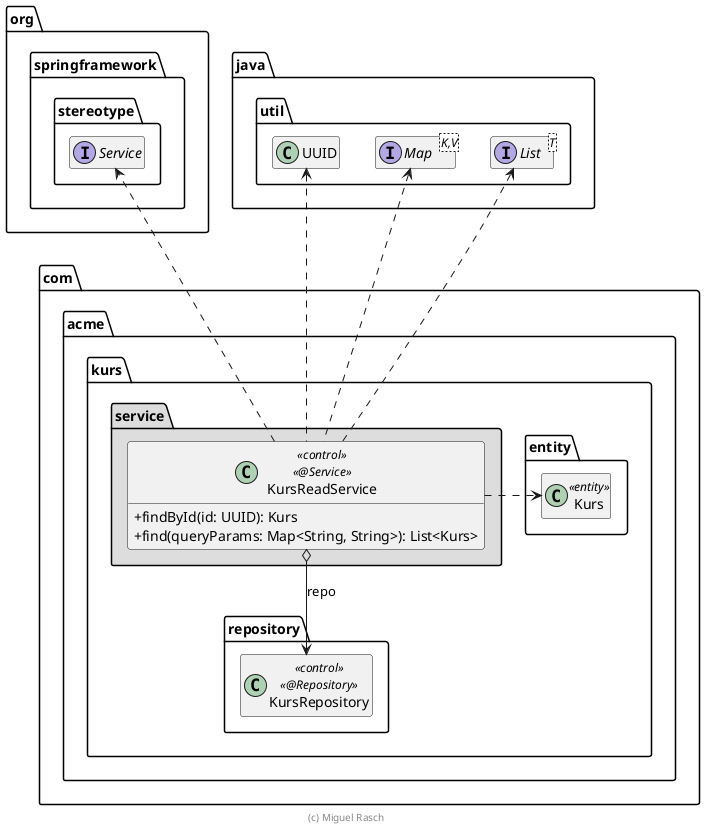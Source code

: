 
@startuml KursReadService

skinparam classAttributeIconSize 0

package org.springframework.stereotype {
    interface Service
}

package java.util {
    interface List<T>
    interface Map<K,V>
    class UUID

    UUID .left[hidden].> Service
}

package com.acme.kurs {
    package entity {
        class Kurs << entity >>

        Kurs .up[hidden].> List
    }

    package repository {
        class KursRepository << control >> << @Repository >>
    }

    package service #DDDDDD {
        class KursReadService << control >> << @Service >> {
            + findById(id: UUID): Kurs
            + find(queryParams: Map<String, String>): List<Kurs>
        }

        KursReadService o--> KursRepository : repo
        KursReadService .right.> Kurs
        KursReadService ..> Service
        KursReadService .up.> UUID
        KursReadService .up> List
        KursReadService .up.> Map
    }
}

hide empty members

footer (c) Miguel Rasch

@enduml
